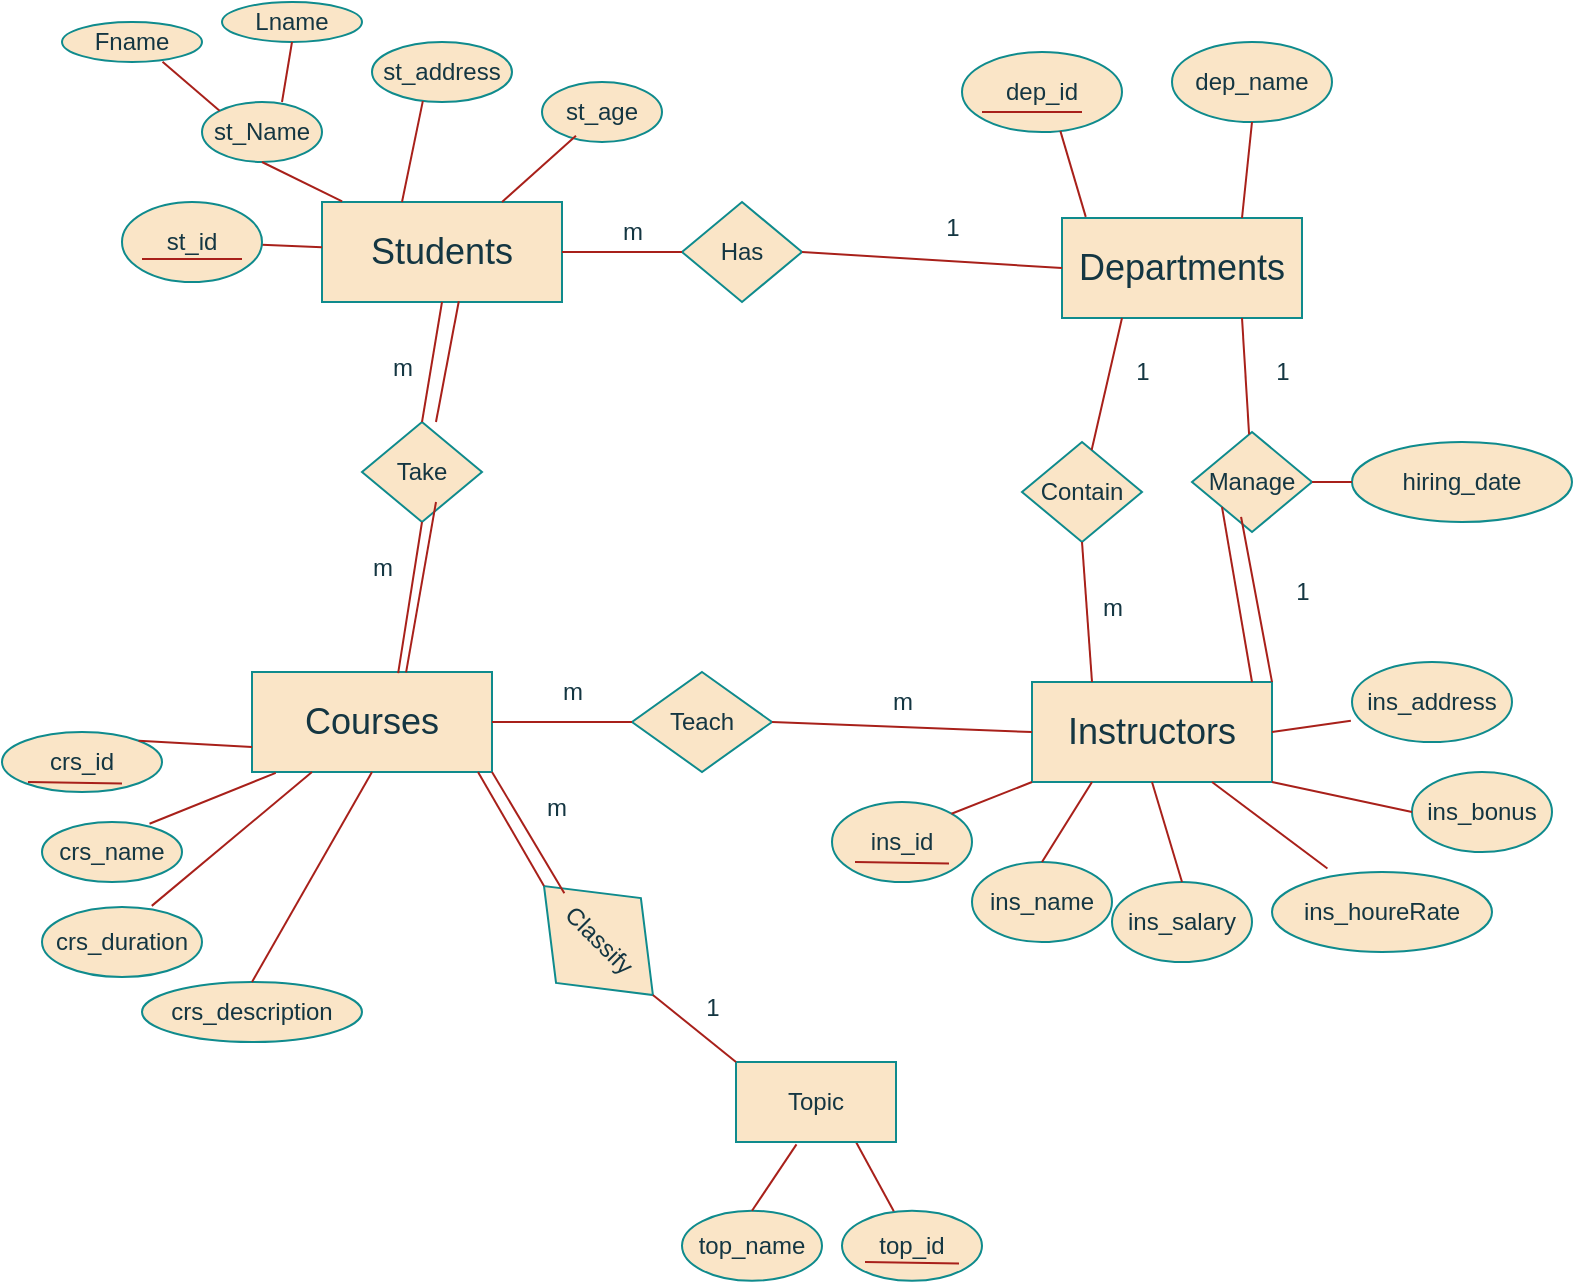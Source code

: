 <mxfile version="21.4.0" type="device">
  <diagram name="Page-1" id="m6LiDKTiwt1INzLszWRo">
    <mxGraphModel dx="941" dy="641" grid="1" gridSize="10" guides="1" tooltips="1" connect="1" arrows="1" fold="1" page="1" pageScale="1" pageWidth="850" pageHeight="1100" math="0" shadow="0">
      <root>
        <mxCell id="0" />
        <mxCell id="1" parent="0" />
        <mxCell id="ZL30iIRuhbm7L_Ruz17T-1" value="&lt;font style=&quot;font-size: 18px;&quot;&gt;Departments&lt;/font&gt;" style="rounded=0;whiteSpace=wrap;html=1;labelBackgroundColor=none;fillColor=#FAE5C7;strokeColor=#0F8B8D;fontColor=#143642;" parent="1" vertex="1">
          <mxGeometry x="563" y="168" width="120" height="50" as="geometry" />
        </mxCell>
        <mxCell id="ZL30iIRuhbm7L_Ruz17T-2" value="&lt;font style=&quot;font-size: 18px;&quot;&gt;Students&lt;/font&gt;" style="rounded=0;whiteSpace=wrap;html=1;labelBackgroundColor=none;fillColor=#FAE5C7;strokeColor=#0F8B8D;fontColor=#143642;" parent="1" vertex="1">
          <mxGeometry x="193" y="160" width="120" height="50" as="geometry" />
        </mxCell>
        <mxCell id="ZL30iIRuhbm7L_Ruz17T-3" value="st_Name" style="ellipse;whiteSpace=wrap;html=1;labelBackgroundColor=none;fillColor=#FAE5C7;strokeColor=#0F8B8D;fontColor=#143642;" parent="1" vertex="1">
          <mxGeometry x="133" y="110" width="60" height="30" as="geometry" />
        </mxCell>
        <mxCell id="ZL30iIRuhbm7L_Ruz17T-5" value="Fname" style="ellipse;whiteSpace=wrap;html=1;labelBackgroundColor=none;fillColor=#FAE5C7;strokeColor=#0F8B8D;fontColor=#143642;" parent="1" vertex="1">
          <mxGeometry x="63" y="70" width="70" height="20" as="geometry" />
        </mxCell>
        <mxCell id="ZL30iIRuhbm7L_Ruz17T-6" value="Lname" style="ellipse;whiteSpace=wrap;html=1;labelBackgroundColor=none;fillColor=#FAE5C7;strokeColor=#0F8B8D;fontColor=#143642;" parent="1" vertex="1">
          <mxGeometry x="143" y="60" width="70" height="20" as="geometry" />
        </mxCell>
        <mxCell id="ZL30iIRuhbm7L_Ruz17T-7" value="" style="endArrow=none;html=1;rounded=0;entryX=0.5;entryY=1;entryDx=0;entryDy=0;labelBackgroundColor=none;strokeColor=#A8201A;fontColor=default;" parent="1" target="ZL30iIRuhbm7L_Ruz17T-6" edge="1">
          <mxGeometry width="50" height="50" relative="1" as="geometry">
            <mxPoint x="173" y="110" as="sourcePoint" />
            <mxPoint x="553" y="290" as="targetPoint" />
          </mxGeometry>
        </mxCell>
        <mxCell id="ZL30iIRuhbm7L_Ruz17T-8" value="" style="endArrow=none;html=1;rounded=0;entryX=0.5;entryY=1;entryDx=0;entryDy=0;exitX=0.084;exitY=-0.007;exitDx=0;exitDy=0;exitPerimeter=0;labelBackgroundColor=none;strokeColor=#A8201A;fontColor=default;" parent="1" source="ZL30iIRuhbm7L_Ruz17T-2" target="ZL30iIRuhbm7L_Ruz17T-3" edge="1">
          <mxGeometry width="50" height="50" relative="1" as="geometry">
            <mxPoint x="213" y="150" as="sourcePoint" />
            <mxPoint x="408" y="10" as="targetPoint" />
          </mxGeometry>
        </mxCell>
        <mxCell id="ZL30iIRuhbm7L_Ruz17T-9" value="" style="endArrow=none;html=1;rounded=0;entryX=0.718;entryY=0.996;entryDx=0;entryDy=0;entryPerimeter=0;exitX=0;exitY=0;exitDx=0;exitDy=0;labelBackgroundColor=none;strokeColor=#A8201A;fontColor=default;" parent="1" source="ZL30iIRuhbm7L_Ruz17T-3" target="ZL30iIRuhbm7L_Ruz17T-5" edge="1">
          <mxGeometry width="50" height="50" relative="1" as="geometry">
            <mxPoint x="293" y="170" as="sourcePoint" />
            <mxPoint x="313" y="50" as="targetPoint" />
          </mxGeometry>
        </mxCell>
        <mxCell id="ZL30iIRuhbm7L_Ruz17T-11" value="" style="endArrow=none;html=1;rounded=0;labelBackgroundColor=none;strokeColor=#A8201A;fontColor=default;" parent="1" source="ZL30iIRuhbm7L_Ruz17T-4" target="ZL30iIRuhbm7L_Ruz17T-2" edge="1">
          <mxGeometry width="50" height="50" relative="1" as="geometry">
            <mxPoint x="503" y="340" as="sourcePoint" />
            <mxPoint x="553" y="290" as="targetPoint" />
          </mxGeometry>
        </mxCell>
        <mxCell id="ZL30iIRuhbm7L_Ruz17T-13" value="st_address" style="ellipse;whiteSpace=wrap;html=1;labelBackgroundColor=none;fillColor=#FAE5C7;strokeColor=#0F8B8D;fontColor=#143642;" parent="1" vertex="1">
          <mxGeometry x="218" y="80" width="70" height="30" as="geometry" />
        </mxCell>
        <mxCell id="ZL30iIRuhbm7L_Ruz17T-4" value="st_id" style="ellipse;whiteSpace=wrap;html=1;labelBackgroundColor=none;fillColor=#FAE5C7;strokeColor=#0F8B8D;fontColor=#143642;" parent="1" vertex="1">
          <mxGeometry x="93" y="160" width="70" height="40" as="geometry" />
        </mxCell>
        <mxCell id="ZL30iIRuhbm7L_Ruz17T-15" style="edgeStyle=orthogonalEdgeStyle;rounded=0;orthogonalLoop=1;jettySize=auto;html=1;exitX=0.5;exitY=1;exitDx=0;exitDy=0;labelBackgroundColor=none;strokeColor=#A8201A;fontColor=default;" parent="1" source="ZL30iIRuhbm7L_Ruz17T-4" target="ZL30iIRuhbm7L_Ruz17T-4" edge="1">
          <mxGeometry relative="1" as="geometry" />
        </mxCell>
        <mxCell id="ZL30iIRuhbm7L_Ruz17T-16" value="" style="endArrow=none;html=1;rounded=0;labelBackgroundColor=none;strokeColor=#A8201A;fontColor=default;" parent="1" edge="1">
          <mxGeometry width="50" height="50" relative="1" as="geometry">
            <mxPoint x="153" y="188.5" as="sourcePoint" />
            <mxPoint x="103" y="188.5" as="targetPoint" />
          </mxGeometry>
        </mxCell>
        <mxCell id="ZL30iIRuhbm7L_Ruz17T-17" value="" style="endArrow=none;html=1;rounded=0;entryX=0.363;entryY=0.985;entryDx=0;entryDy=0;entryPerimeter=0;labelBackgroundColor=none;strokeColor=#A8201A;fontColor=default;" parent="1" target="ZL30iIRuhbm7L_Ruz17T-13" edge="1">
          <mxGeometry width="50" height="50" relative="1" as="geometry">
            <mxPoint x="233" y="160" as="sourcePoint" />
            <mxPoint x="323" y="120" as="targetPoint" />
          </mxGeometry>
        </mxCell>
        <mxCell id="ZL30iIRuhbm7L_Ruz17T-18" value="st_age" style="ellipse;whiteSpace=wrap;html=1;labelBackgroundColor=none;fillColor=#FAE5C7;strokeColor=#0F8B8D;fontColor=#143642;" parent="1" vertex="1">
          <mxGeometry x="303" y="100" width="60" height="30" as="geometry" />
        </mxCell>
        <mxCell id="ZL30iIRuhbm7L_Ruz17T-19" value="" style="endArrow=none;html=1;rounded=0;entryX=0.283;entryY=0.896;entryDx=0;entryDy=0;exitX=0.75;exitY=0;exitDx=0;exitDy=0;entryPerimeter=0;labelBackgroundColor=none;strokeColor=#A8201A;fontColor=default;" parent="1" source="ZL30iIRuhbm7L_Ruz17T-2" target="ZL30iIRuhbm7L_Ruz17T-18" edge="1">
          <mxGeometry width="50" height="50" relative="1" as="geometry">
            <mxPoint x="242" y="168" as="sourcePoint" />
            <mxPoint x="273" y="126" as="targetPoint" />
          </mxGeometry>
        </mxCell>
        <mxCell id="ZL30iIRuhbm7L_Ruz17T-22" value="dep_id" style="ellipse;whiteSpace=wrap;html=1;labelBackgroundColor=none;fillColor=#FAE5C7;strokeColor=#0F8B8D;fontColor=#143642;" parent="1" vertex="1">
          <mxGeometry x="513" y="85" width="80" height="40" as="geometry" />
        </mxCell>
        <mxCell id="ZL30iIRuhbm7L_Ruz17T-23" value="" style="endArrow=none;html=1;rounded=0;labelBackgroundColor=none;strokeColor=#A8201A;fontColor=default;" parent="1" edge="1">
          <mxGeometry width="50" height="50" relative="1" as="geometry">
            <mxPoint x="573" y="115" as="sourcePoint" />
            <mxPoint x="523" y="115" as="targetPoint" />
          </mxGeometry>
        </mxCell>
        <mxCell id="ZL30iIRuhbm7L_Ruz17T-25" value="" style="endArrow=none;html=1;rounded=0;entryX=0.615;entryY=0.989;entryDx=0;entryDy=0;entryPerimeter=0;exitX=0.099;exitY=-0.011;exitDx=0;exitDy=0;exitPerimeter=0;labelBackgroundColor=none;strokeColor=#A8201A;fontColor=default;" parent="1" source="ZL30iIRuhbm7L_Ruz17T-1" target="ZL30iIRuhbm7L_Ruz17T-22" edge="1">
          <mxGeometry width="50" height="50" relative="1" as="geometry">
            <mxPoint x="628" y="150" as="sourcePoint" />
            <mxPoint x="498" y="200" as="targetPoint" />
          </mxGeometry>
        </mxCell>
        <mxCell id="ZL30iIRuhbm7L_Ruz17T-26" value="dep_name&lt;br&gt;" style="ellipse;whiteSpace=wrap;html=1;labelBackgroundColor=none;fillColor=#FAE5C7;strokeColor=#0F8B8D;fontColor=#143642;" parent="1" vertex="1">
          <mxGeometry x="618" y="80" width="80" height="40" as="geometry" />
        </mxCell>
        <mxCell id="ZL30iIRuhbm7L_Ruz17T-27" value="" style="endArrow=none;html=1;rounded=0;entryX=0.5;entryY=1;entryDx=0;entryDy=0;exitX=0.75;exitY=0;exitDx=0;exitDy=0;labelBackgroundColor=none;strokeColor=#A8201A;fontColor=default;" parent="1" source="ZL30iIRuhbm7L_Ruz17T-1" target="ZL30iIRuhbm7L_Ruz17T-26" edge="1">
          <mxGeometry width="50" height="50" relative="1" as="geometry">
            <mxPoint x="698" y="160" as="sourcePoint" />
            <mxPoint x="617" y="145" as="targetPoint" />
          </mxGeometry>
        </mxCell>
        <mxCell id="ZL30iIRuhbm7L_Ruz17T-28" value="&lt;font style=&quot;font-size: 18px;&quot;&gt;Courses&lt;/font&gt;" style="rounded=0;whiteSpace=wrap;html=1;labelBackgroundColor=none;fillColor=#FAE5C7;strokeColor=#0F8B8D;fontColor=#143642;" parent="1" vertex="1">
          <mxGeometry x="158" y="395" width="120" height="50" as="geometry" />
        </mxCell>
        <mxCell id="ZL30iIRuhbm7L_Ruz17T-29" value="crs_id" style="ellipse;whiteSpace=wrap;html=1;labelBackgroundColor=none;fillColor=#FAE5C7;strokeColor=#0F8B8D;fontColor=#143642;" parent="1" vertex="1">
          <mxGeometry x="33" y="425" width="80" height="30" as="geometry" />
        </mxCell>
        <mxCell id="ZL30iIRuhbm7L_Ruz17T-30" value="crs_duration" style="ellipse;whiteSpace=wrap;html=1;labelBackgroundColor=none;fillColor=#FAE5C7;strokeColor=#0F8B8D;fontColor=#143642;" parent="1" vertex="1">
          <mxGeometry x="53" y="512.5" width="80" height="35" as="geometry" />
        </mxCell>
        <mxCell id="ZL30iIRuhbm7L_Ruz17T-31" value="crs_description" style="ellipse;whiteSpace=wrap;html=1;labelBackgroundColor=none;fillColor=#FAE5C7;strokeColor=#0F8B8D;fontColor=#143642;" parent="1" vertex="1">
          <mxGeometry x="103" y="550" width="110" height="30" as="geometry" />
        </mxCell>
        <mxCell id="ZL30iIRuhbm7L_Ruz17T-32" value="crs_name" style="ellipse;whiteSpace=wrap;html=1;labelBackgroundColor=none;fillColor=#FAE5C7;strokeColor=#0F8B8D;fontColor=#143642;" parent="1" vertex="1">
          <mxGeometry x="53" y="470" width="70" height="30" as="geometry" />
        </mxCell>
        <mxCell id="ZL30iIRuhbm7L_Ruz17T-35" value="" style="endArrow=none;html=1;rounded=0;entryX=0;entryY=0.75;entryDx=0;entryDy=0;exitX=1;exitY=0;exitDx=0;exitDy=0;labelBackgroundColor=none;strokeColor=#A8201A;fontColor=default;" parent="1" source="ZL30iIRuhbm7L_Ruz17T-29" target="ZL30iIRuhbm7L_Ruz17T-28" edge="1">
          <mxGeometry width="50" height="50" relative="1" as="geometry">
            <mxPoint x="113" y="465" as="sourcePoint" />
            <mxPoint x="533" y="265" as="targetPoint" />
          </mxGeometry>
        </mxCell>
        <mxCell id="ZL30iIRuhbm7L_Ruz17T-36" value="" style="endArrow=none;html=1;rounded=0;exitX=0.768;exitY=0.03;exitDx=0;exitDy=0;exitPerimeter=0;entryX=0.099;entryY=1.009;entryDx=0;entryDy=0;entryPerimeter=0;labelBackgroundColor=none;strokeColor=#A8201A;fontColor=default;" parent="1" source="ZL30iIRuhbm7L_Ruz17T-32" target="ZL30iIRuhbm7L_Ruz17T-28" edge="1">
          <mxGeometry width="50" height="50" relative="1" as="geometry">
            <mxPoint x="120" y="473" as="sourcePoint" />
            <mxPoint x="183" y="465" as="targetPoint" />
          </mxGeometry>
        </mxCell>
        <mxCell id="ZL30iIRuhbm7L_Ruz17T-37" value="" style="endArrow=none;html=1;rounded=0;exitX=0.686;exitY=-0.016;exitDx=0;exitDy=0;entryX=0.25;entryY=1;entryDx=0;entryDy=0;exitPerimeter=0;labelBackgroundColor=none;strokeColor=#A8201A;fontColor=default;" parent="1" source="ZL30iIRuhbm7L_Ruz17T-30" target="ZL30iIRuhbm7L_Ruz17T-28" edge="1">
          <mxGeometry width="50" height="50" relative="1" as="geometry">
            <mxPoint x="169" y="525" as="sourcePoint" />
            <mxPoint x="193" y="463" as="targetPoint" />
          </mxGeometry>
        </mxCell>
        <mxCell id="ZL30iIRuhbm7L_Ruz17T-39" value="" style="endArrow=none;html=1;rounded=0;entryX=0.5;entryY=1;entryDx=0;entryDy=0;exitX=0.5;exitY=0;exitDx=0;exitDy=0;labelBackgroundColor=none;strokeColor=#A8201A;fontColor=default;" parent="1" source="ZL30iIRuhbm7L_Ruz17T-31" target="ZL30iIRuhbm7L_Ruz17T-28" edge="1">
          <mxGeometry width="50" height="50" relative="1" as="geometry">
            <mxPoint x="163" y="550" as="sourcePoint" />
            <mxPoint x="227" y="465" as="targetPoint" />
          </mxGeometry>
        </mxCell>
        <mxCell id="ZL30iIRuhbm7L_Ruz17T-40" value="&lt;font style=&quot;font-size: 18px;&quot;&gt;Instructors&lt;/font&gt;" style="rounded=0;whiteSpace=wrap;html=1;labelBackgroundColor=none;fillColor=#FAE5C7;strokeColor=#0F8B8D;fontColor=#143642;" parent="1" vertex="1">
          <mxGeometry x="548" y="400" width="120" height="50" as="geometry" />
        </mxCell>
        <mxCell id="ZL30iIRuhbm7L_Ruz17T-41" value="ins_name" style="ellipse;whiteSpace=wrap;html=1;labelBackgroundColor=none;fillColor=#FAE5C7;strokeColor=#0F8B8D;fontColor=#143642;" parent="1" vertex="1">
          <mxGeometry x="518" y="490" width="70" height="40" as="geometry" />
        </mxCell>
        <mxCell id="ZL30iIRuhbm7L_Ruz17T-43" value="ins_id" style="ellipse;whiteSpace=wrap;html=1;labelBackgroundColor=none;fillColor=#FAE5C7;strokeColor=#0F8B8D;fontColor=#143642;" parent="1" vertex="1">
          <mxGeometry x="448" y="460" width="70" height="40" as="geometry" />
        </mxCell>
        <mxCell id="ZL30iIRuhbm7L_Ruz17T-44" value="ins_salary" style="ellipse;whiteSpace=wrap;html=1;labelBackgroundColor=none;fillColor=#FAE5C7;strokeColor=#0F8B8D;fontColor=#143642;" parent="1" vertex="1">
          <mxGeometry x="588" y="500" width="70" height="40" as="geometry" />
        </mxCell>
        <mxCell id="ZL30iIRuhbm7L_Ruz17T-45" value="ins_houreRate" style="ellipse;whiteSpace=wrap;html=1;labelBackgroundColor=none;fillColor=#FAE5C7;strokeColor=#0F8B8D;fontColor=#143642;" parent="1" vertex="1">
          <mxGeometry x="668" y="495" width="110" height="40" as="geometry" />
        </mxCell>
        <mxCell id="ZL30iIRuhbm7L_Ruz17T-46" value="ins_bonus" style="ellipse;whiteSpace=wrap;html=1;labelBackgroundColor=none;fillColor=#FAE5C7;strokeColor=#0F8B8D;fontColor=#143642;" parent="1" vertex="1">
          <mxGeometry x="738" y="445" width="70" height="40" as="geometry" />
        </mxCell>
        <mxCell id="ZL30iIRuhbm7L_Ruz17T-47" value="ins_address" style="ellipse;whiteSpace=wrap;html=1;labelBackgroundColor=none;fillColor=#FAE5C7;strokeColor=#0F8B8D;fontColor=#143642;" parent="1" vertex="1">
          <mxGeometry x="708" y="390" width="80" height="40" as="geometry" />
        </mxCell>
        <mxCell id="ZL30iIRuhbm7L_Ruz17T-48" value="" style="endArrow=none;html=1;rounded=0;exitX=1;exitY=0;exitDx=0;exitDy=0;entryX=0;entryY=1;entryDx=0;entryDy=0;labelBackgroundColor=none;strokeColor=#A8201A;fontColor=default;" parent="1" source="ZL30iIRuhbm7L_Ruz17T-43" target="ZL30iIRuhbm7L_Ruz17T-40" edge="1">
          <mxGeometry width="50" height="50" relative="1" as="geometry">
            <mxPoint x="428" y="350" as="sourcePoint" />
            <mxPoint x="478" y="300" as="targetPoint" />
          </mxGeometry>
        </mxCell>
        <mxCell id="ZL30iIRuhbm7L_Ruz17T-49" value="" style="endArrow=none;html=1;rounded=0;exitX=0.5;exitY=0;exitDx=0;exitDy=0;entryX=0.25;entryY=1;entryDx=0;entryDy=0;labelBackgroundColor=none;strokeColor=#A8201A;fontColor=default;" parent="1" source="ZL30iIRuhbm7L_Ruz17T-41" target="ZL30iIRuhbm7L_Ruz17T-40" edge="1">
          <mxGeometry width="50" height="50" relative="1" as="geometry">
            <mxPoint x="498" y="496" as="sourcePoint" />
            <mxPoint x="558" y="460" as="targetPoint" />
          </mxGeometry>
        </mxCell>
        <mxCell id="ZL30iIRuhbm7L_Ruz17T-50" value="" style="endArrow=none;html=1;rounded=0;entryX=0.5;entryY=1;entryDx=0;entryDy=0;exitX=0.5;exitY=0;exitDx=0;exitDy=0;labelBackgroundColor=none;strokeColor=#A8201A;fontColor=default;" parent="1" source="ZL30iIRuhbm7L_Ruz17T-44" target="ZL30iIRuhbm7L_Ruz17T-40" edge="1">
          <mxGeometry width="50" height="50" relative="1" as="geometry">
            <mxPoint x="618" y="520" as="sourcePoint" />
            <mxPoint x="588" y="460" as="targetPoint" />
          </mxGeometry>
        </mxCell>
        <mxCell id="ZL30iIRuhbm7L_Ruz17T-51" value="" style="endArrow=none;html=1;rounded=0;entryX=0.75;entryY=1;entryDx=0;entryDy=0;exitX=0.252;exitY=-0.044;exitDx=0;exitDy=0;exitPerimeter=0;labelBackgroundColor=none;strokeColor=#A8201A;fontColor=default;" parent="1" source="ZL30iIRuhbm7L_Ruz17T-45" target="ZL30iIRuhbm7L_Ruz17T-40" edge="1">
          <mxGeometry width="50" height="50" relative="1" as="geometry">
            <mxPoint x="633" y="540" as="sourcePoint" />
            <mxPoint x="618" y="460" as="targetPoint" />
          </mxGeometry>
        </mxCell>
        <mxCell id="ZL30iIRuhbm7L_Ruz17T-52" value="" style="endArrow=none;html=1;rounded=0;entryX=1;entryY=1;entryDx=0;entryDy=0;exitX=0;exitY=0.5;exitDx=0;exitDy=0;labelBackgroundColor=none;strokeColor=#A8201A;fontColor=default;" parent="1" source="ZL30iIRuhbm7L_Ruz17T-46" target="ZL30iIRuhbm7L_Ruz17T-40" edge="1">
          <mxGeometry width="50" height="50" relative="1" as="geometry">
            <mxPoint x="726" y="518" as="sourcePoint" />
            <mxPoint x="648" y="460" as="targetPoint" />
          </mxGeometry>
        </mxCell>
        <mxCell id="ZL30iIRuhbm7L_Ruz17T-53" value="" style="endArrow=none;html=1;rounded=0;entryX=1;entryY=0.5;entryDx=0;entryDy=0;exitX=-0.007;exitY=0.733;exitDx=0;exitDy=0;exitPerimeter=0;labelBackgroundColor=none;strokeColor=#A8201A;fontColor=default;" parent="1" source="ZL30iIRuhbm7L_Ruz17T-47" target="ZL30iIRuhbm7L_Ruz17T-40" edge="1">
          <mxGeometry width="50" height="50" relative="1" as="geometry">
            <mxPoint x="708" y="425" as="sourcePoint" />
            <mxPoint x="678" y="460" as="targetPoint" />
          </mxGeometry>
        </mxCell>
        <mxCell id="ZL30iIRuhbm7L_Ruz17T-57" value="top_id" style="ellipse;whiteSpace=wrap;html=1;labelBackgroundColor=none;fillColor=#FAE5C7;strokeColor=#0F8B8D;fontColor=#143642;" parent="1" vertex="1">
          <mxGeometry x="453" y="664.39" width="70" height="35" as="geometry" />
        </mxCell>
        <mxCell id="ZL30iIRuhbm7L_Ruz17T-59" value="top_name" style="ellipse;whiteSpace=wrap;html=1;labelBackgroundColor=none;fillColor=#FAE5C7;strokeColor=#0F8B8D;fontColor=#143642;" parent="1" vertex="1">
          <mxGeometry x="373" y="664.39" width="70" height="35" as="geometry" />
        </mxCell>
        <mxCell id="ZL30iIRuhbm7L_Ruz17T-60" value="" style="endArrow=none;html=1;rounded=0;exitX=0.5;exitY=0;exitDx=0;exitDy=0;labelBackgroundColor=none;strokeColor=#A8201A;fontColor=default;entryX=0.378;entryY=1.03;entryDx=0;entryDy=0;entryPerimeter=0;" parent="1" source="ZL30iIRuhbm7L_Ruz17T-59" target="QyB9mnakoSr59TJeNr_S-4" edge="1">
          <mxGeometry width="50" height="50" relative="1" as="geometry">
            <mxPoint x="434" y="615.39" as="sourcePoint" />
            <mxPoint x="430" y="620" as="targetPoint" />
          </mxGeometry>
        </mxCell>
        <mxCell id="ZL30iIRuhbm7L_Ruz17T-61" value="" style="endArrow=none;html=1;rounded=0;exitX=0.37;exitY=0.006;exitDx=0;exitDy=0;exitPerimeter=0;entryX=0.75;entryY=1;entryDx=0;entryDy=0;labelBackgroundColor=none;strokeColor=#A8201A;fontColor=default;" parent="1" source="ZL30iIRuhbm7L_Ruz17T-57" target="QyB9mnakoSr59TJeNr_S-4" edge="1">
          <mxGeometry width="50" height="50" relative="1" as="geometry">
            <mxPoint x="418" y="674.39" as="sourcePoint" />
            <mxPoint x="457.749" y="629.997" as="targetPoint" />
          </mxGeometry>
        </mxCell>
        <mxCell id="ZL30iIRuhbm7L_Ruz17T-62" value="Take" style="rhombus;whiteSpace=wrap;html=1;labelBackgroundColor=none;fillColor=#FAE5C7;strokeColor=#0F8B8D;fontColor=#143642;" parent="1" vertex="1">
          <mxGeometry x="213" y="270" width="60" height="50" as="geometry" />
        </mxCell>
        <mxCell id="ZL30iIRuhbm7L_Ruz17T-63" value="" style="endArrow=none;html=1;rounded=0;entryX=0.5;entryY=1;entryDx=0;entryDy=0;exitX=0.609;exitY=0.011;exitDx=0;exitDy=0;exitPerimeter=0;labelBackgroundColor=none;strokeColor=#A8201A;fontColor=default;" parent="1" source="ZL30iIRuhbm7L_Ruz17T-28" target="ZL30iIRuhbm7L_Ruz17T-62" edge="1">
          <mxGeometry width="50" height="50" relative="1" as="geometry">
            <mxPoint x="233" y="390" as="sourcePoint" />
            <mxPoint x="228" y="455" as="targetPoint" />
          </mxGeometry>
        </mxCell>
        <mxCell id="ZL30iIRuhbm7L_Ruz17T-64" value="" style="endArrow=none;html=1;rounded=0;entryX=0.5;entryY=1;entryDx=0;entryDy=0;exitX=0.5;exitY=0;exitDx=0;exitDy=0;labelBackgroundColor=none;strokeColor=#A8201A;fontColor=default;" parent="1" source="ZL30iIRuhbm7L_Ruz17T-62" target="ZL30iIRuhbm7L_Ruz17T-2" edge="1">
          <mxGeometry width="50" height="50" relative="1" as="geometry">
            <mxPoint x="243" y="400" as="sourcePoint" />
            <mxPoint x="253" y="330" as="targetPoint" />
          </mxGeometry>
        </mxCell>
        <mxCell id="ZL30iIRuhbm7L_Ruz17T-65" value="m" style="text;html=1;align=center;verticalAlign=middle;resizable=0;points=[];autosize=1;strokeColor=none;fillColor=none;labelBackgroundColor=none;fontColor=#143642;" parent="1" vertex="1">
          <mxGeometry x="218" y="228" width="30" height="30" as="geometry" />
        </mxCell>
        <mxCell id="ZL30iIRuhbm7L_Ruz17T-66" value="m" style="text;html=1;align=center;verticalAlign=middle;resizable=0;points=[];autosize=1;strokeColor=none;fillColor=none;labelBackgroundColor=none;fontColor=#143642;" parent="1" vertex="1">
          <mxGeometry x="208" y="328" width="30" height="30" as="geometry" />
        </mxCell>
        <mxCell id="ZL30iIRuhbm7L_Ruz17T-67" value="Contain" style="rhombus;whiteSpace=wrap;html=1;labelBackgroundColor=none;fillColor=#FAE5C7;strokeColor=#0F8B8D;fontColor=#143642;" parent="1" vertex="1">
          <mxGeometry x="543" y="280" width="60" height="50" as="geometry" />
        </mxCell>
        <mxCell id="ZL30iIRuhbm7L_Ruz17T-68" value="" style="endArrow=none;html=1;rounded=0;entryX=0.25;entryY=1;entryDx=0;entryDy=0;labelBackgroundColor=none;strokeColor=#A8201A;fontColor=default;" parent="1" source="ZL30iIRuhbm7L_Ruz17T-67" target="ZL30iIRuhbm7L_Ruz17T-1" edge="1">
          <mxGeometry width="50" height="50" relative="1" as="geometry">
            <mxPoint x="708" y="170" as="sourcePoint" />
            <mxPoint x="718" y="135" as="targetPoint" />
          </mxGeometry>
        </mxCell>
        <mxCell id="ZL30iIRuhbm7L_Ruz17T-69" value="" style="endArrow=none;html=1;rounded=0;entryX=0.25;entryY=0;entryDx=0;entryDy=0;exitX=0.5;exitY=1;exitDx=0;exitDy=0;labelBackgroundColor=none;strokeColor=#A8201A;fontColor=default;" parent="1" source="ZL30iIRuhbm7L_Ruz17T-67" target="ZL30iIRuhbm7L_Ruz17T-40" edge="1">
          <mxGeometry width="50" height="50" relative="1" as="geometry">
            <mxPoint x="653" y="294" as="sourcePoint" />
            <mxPoint x="670" y="222" as="targetPoint" />
          </mxGeometry>
        </mxCell>
        <mxCell id="ZL30iIRuhbm7L_Ruz17T-72" value="1" style="text;html=1;align=center;verticalAlign=middle;resizable=0;points=[];autosize=1;strokeColor=none;fillColor=none;labelBackgroundColor=none;fontColor=#143642;" parent="1" vertex="1">
          <mxGeometry x="588" y="230" width="30" height="30" as="geometry" />
        </mxCell>
        <mxCell id="ZL30iIRuhbm7L_Ruz17T-73" value="m" style="text;html=1;align=center;verticalAlign=middle;resizable=0;points=[];autosize=1;strokeColor=none;fillColor=none;labelBackgroundColor=none;fontColor=#143642;" parent="1" vertex="1">
          <mxGeometry x="573" y="348" width="30" height="30" as="geometry" />
        </mxCell>
        <mxCell id="ZL30iIRuhbm7L_Ruz17T-77" value="Manage" style="rhombus;whiteSpace=wrap;html=1;labelBackgroundColor=none;fillColor=#FAE5C7;strokeColor=#0F8B8D;fontColor=#143642;" parent="1" vertex="1">
          <mxGeometry x="628" y="275" width="60" height="50" as="geometry" />
        </mxCell>
        <mxCell id="ZL30iIRuhbm7L_Ruz17T-78" value="" style="endArrow=none;html=1;rounded=0;exitX=0;exitY=1;exitDx=0;exitDy=0;labelBackgroundColor=none;strokeColor=#A8201A;fontColor=default;" parent="1" source="ZL30iIRuhbm7L_Ruz17T-77" edge="1">
          <mxGeometry width="50" height="50" relative="1" as="geometry">
            <mxPoint x="728" y="320" as="sourcePoint" />
            <mxPoint x="658" y="400" as="targetPoint" />
          </mxGeometry>
        </mxCell>
        <mxCell id="ZL30iIRuhbm7L_Ruz17T-81" value="" style="endArrow=none;html=1;rounded=0;exitX=0.409;exitY=0.849;exitDx=0;exitDy=0;exitPerimeter=0;labelBackgroundColor=none;strokeColor=#A8201A;fontColor=default;" parent="1" source="ZL30iIRuhbm7L_Ruz17T-77" edge="1">
          <mxGeometry width="50" height="50" relative="1" as="geometry">
            <mxPoint x="738" y="330" as="sourcePoint" />
            <mxPoint x="668" y="400" as="targetPoint" />
          </mxGeometry>
        </mxCell>
        <mxCell id="ZL30iIRuhbm7L_Ruz17T-82" value="" style="endArrow=none;html=1;rounded=0;exitX=0.75;exitY=1;exitDx=0;exitDy=0;labelBackgroundColor=none;strokeColor=#A8201A;fontColor=default;" parent="1" source="ZL30iIRuhbm7L_Ruz17T-1" target="ZL30iIRuhbm7L_Ruz17T-77" edge="1">
          <mxGeometry width="50" height="50" relative="1" as="geometry">
            <mxPoint x="743" y="332" as="sourcePoint" />
            <mxPoint x="678" y="410" as="targetPoint" />
          </mxGeometry>
        </mxCell>
        <mxCell id="ZL30iIRuhbm7L_Ruz17T-84" value="1" style="text;html=1;align=center;verticalAlign=middle;resizable=0;points=[];autosize=1;strokeColor=none;fillColor=none;labelBackgroundColor=none;fontColor=#143642;" parent="1" vertex="1">
          <mxGeometry x="658" y="230" width="30" height="30" as="geometry" />
        </mxCell>
        <mxCell id="ZL30iIRuhbm7L_Ruz17T-85" value="1" style="text;html=1;align=center;verticalAlign=middle;resizable=0;points=[];autosize=1;strokeColor=none;fillColor=none;labelBackgroundColor=none;fontColor=#143642;" parent="1" vertex="1">
          <mxGeometry x="668" y="340" width="30" height="30" as="geometry" />
        </mxCell>
        <mxCell id="ZL30iIRuhbm7L_Ruz17T-86" value="hiring_date" style="ellipse;whiteSpace=wrap;html=1;labelBackgroundColor=none;fillColor=#FAE5C7;strokeColor=#0F8B8D;fontColor=#143642;" parent="1" vertex="1">
          <mxGeometry x="708" y="280" width="110" height="40" as="geometry" />
        </mxCell>
        <mxCell id="ZL30iIRuhbm7L_Ruz17T-87" value="" style="endArrow=none;html=1;rounded=0;entryX=1;entryY=0.5;entryDx=0;entryDy=0;labelBackgroundColor=none;strokeColor=#A8201A;fontColor=default;" parent="1" source="ZL30iIRuhbm7L_Ruz17T-86" target="ZL30iIRuhbm7L_Ruz17T-77" edge="1">
          <mxGeometry width="50" height="50" relative="1" as="geometry">
            <mxPoint x="663" y="228" as="sourcePoint" />
            <mxPoint x="708" y="299" as="targetPoint" />
          </mxGeometry>
        </mxCell>
        <mxCell id="ZL30iIRuhbm7L_Ruz17T-88" value="Teach" style="rhombus;whiteSpace=wrap;html=1;labelBackgroundColor=none;fillColor=#FAE5C7;strokeColor=#0F8B8D;fontColor=#143642;" parent="1" vertex="1">
          <mxGeometry x="348" y="395" width="70" height="50" as="geometry" />
        </mxCell>
        <mxCell id="ZL30iIRuhbm7L_Ruz17T-89" value="" style="endArrow=none;html=1;rounded=0;exitX=0;exitY=0.5;exitDx=0;exitDy=0;entryX=1;entryY=0.5;entryDx=0;entryDy=0;labelBackgroundColor=none;strokeColor=#A8201A;fontColor=default;" parent="1" source="ZL30iIRuhbm7L_Ruz17T-40" target="ZL30iIRuhbm7L_Ruz17T-88" edge="1">
          <mxGeometry width="50" height="50" relative="1" as="geometry">
            <mxPoint x="428" y="300" as="sourcePoint" />
            <mxPoint x="478" y="250" as="targetPoint" />
          </mxGeometry>
        </mxCell>
        <mxCell id="ZL30iIRuhbm7L_Ruz17T-90" value="" style="endArrow=none;html=1;rounded=0;exitX=0;exitY=0.5;exitDx=0;exitDy=0;entryX=1;entryY=0.5;entryDx=0;entryDy=0;labelBackgroundColor=none;strokeColor=#A8201A;fontColor=default;" parent="1" source="ZL30iIRuhbm7L_Ruz17T-88" target="ZL30iIRuhbm7L_Ruz17T-28" edge="1">
          <mxGeometry width="50" height="50" relative="1" as="geometry">
            <mxPoint x="613" y="445" as="sourcePoint" />
            <mxPoint x="483" y="440" as="targetPoint" />
          </mxGeometry>
        </mxCell>
        <mxCell id="ZL30iIRuhbm7L_Ruz17T-91" value="m" style="text;html=1;align=center;verticalAlign=middle;resizable=0;points=[];autosize=1;strokeColor=none;fillColor=none;labelBackgroundColor=none;fontColor=#143642;" parent="1" vertex="1">
          <mxGeometry x="468" y="395" width="30" height="30" as="geometry" />
        </mxCell>
        <mxCell id="ZL30iIRuhbm7L_Ruz17T-92" value="m" style="text;html=1;align=center;verticalAlign=middle;resizable=0;points=[];autosize=1;strokeColor=none;fillColor=none;labelBackgroundColor=none;fontColor=#143642;" parent="1" vertex="1">
          <mxGeometry x="303" y="390" width="30" height="30" as="geometry" />
        </mxCell>
        <mxCell id="ZL30iIRuhbm7L_Ruz17T-94" value="Has" style="rhombus;whiteSpace=wrap;html=1;labelBackgroundColor=none;fillColor=#FAE5C7;strokeColor=#0F8B8D;fontColor=#143642;" parent="1" vertex="1">
          <mxGeometry x="373" y="160" width="60" height="50" as="geometry" />
        </mxCell>
        <mxCell id="ZL30iIRuhbm7L_Ruz17T-95" value="" style="endArrow=none;html=1;rounded=0;entryX=0;entryY=0.5;entryDx=0;entryDy=0;exitX=1;exitY=0.5;exitDx=0;exitDy=0;labelBackgroundColor=none;strokeColor=#A8201A;fontColor=default;" parent="1" source="ZL30iIRuhbm7L_Ruz17T-94" target="ZL30iIRuhbm7L_Ruz17T-1" edge="1">
          <mxGeometry width="50" height="50" relative="1" as="geometry">
            <mxPoint x="428" y="300" as="sourcePoint" />
            <mxPoint x="478" y="250" as="targetPoint" />
          </mxGeometry>
        </mxCell>
        <mxCell id="ZL30iIRuhbm7L_Ruz17T-96" value="1" style="text;html=1;align=center;verticalAlign=middle;resizable=0;points=[];autosize=1;strokeColor=none;fillColor=none;labelBackgroundColor=none;fontColor=#143642;" parent="1" vertex="1">
          <mxGeometry x="493" y="158" width="30" height="30" as="geometry" />
        </mxCell>
        <mxCell id="ZL30iIRuhbm7L_Ruz17T-97" value="" style="endArrow=none;html=1;rounded=0;entryX=0;entryY=0.5;entryDx=0;entryDy=0;exitX=1;exitY=0.5;exitDx=0;exitDy=0;labelBackgroundColor=none;strokeColor=#A8201A;fontColor=default;" parent="1" source="ZL30iIRuhbm7L_Ruz17T-2" target="ZL30iIRuhbm7L_Ruz17T-94" edge="1">
          <mxGeometry width="50" height="50" relative="1" as="geometry">
            <mxPoint x="498" y="205" as="sourcePoint" />
            <mxPoint x="628" y="213" as="targetPoint" />
          </mxGeometry>
        </mxCell>
        <mxCell id="ZL30iIRuhbm7L_Ruz17T-98" value="m" style="text;html=1;align=center;verticalAlign=middle;resizable=0;points=[];autosize=1;strokeColor=none;fillColor=none;labelBackgroundColor=none;fontColor=#143642;" parent="1" vertex="1">
          <mxGeometry x="333" y="160" width="30" height="30" as="geometry" />
        </mxCell>
        <mxCell id="QyB9mnakoSr59TJeNr_S-1" value="Classify&lt;br&gt;" style="rhombus;whiteSpace=wrap;html=1;rotation=45;labelBackgroundColor=none;fillColor=#FAE5C7;strokeColor=#0F8B8D;fontColor=#143642;" vertex="1" parent="1">
          <mxGeometry x="292.73" y="499.27" width="77" height="60" as="geometry" />
        </mxCell>
        <mxCell id="QyB9mnakoSr59TJeNr_S-2" value="" style="endArrow=none;html=1;rounded=0;entryX=0.57;entryY=0.992;entryDx=0;entryDy=0;entryPerimeter=0;labelBackgroundColor=none;strokeColor=#A8201A;fontColor=default;" edge="1" parent="1" target="ZL30iIRuhbm7L_Ruz17T-2">
          <mxGeometry width="50" height="50" relative="1" as="geometry">
            <mxPoint x="250" y="270" as="sourcePoint" />
            <mxPoint x="313" y="225" as="targetPoint" />
          </mxGeometry>
        </mxCell>
        <mxCell id="QyB9mnakoSr59TJeNr_S-3" value="" style="endArrow=none;html=1;rounded=0;exitX=0.642;exitY=0.004;exitDx=0;exitDy=0;exitPerimeter=0;labelBackgroundColor=none;strokeColor=#A8201A;fontColor=default;" edge="1" parent="1" source="ZL30iIRuhbm7L_Ruz17T-28">
          <mxGeometry width="50" height="50" relative="1" as="geometry">
            <mxPoint x="240" y="390" as="sourcePoint" />
            <mxPoint x="250" y="310" as="targetPoint" />
          </mxGeometry>
        </mxCell>
        <mxCell id="QyB9mnakoSr59TJeNr_S-4" value="Topic" style="rounded=0;whiteSpace=wrap;html=1;labelBackgroundColor=none;fillColor=#FAE5C7;strokeColor=#0F8B8D;fontColor=#143642;" vertex="1" parent="1">
          <mxGeometry x="400" y="590" width="80" height="40" as="geometry" />
        </mxCell>
        <mxCell id="QyB9mnakoSr59TJeNr_S-5" value="" style="endArrow=none;html=1;rounded=0;exitX=1;exitY=1;exitDx=0;exitDy=0;entryX=0.126;entryY=0.422;entryDx=0;entryDy=0;entryPerimeter=0;labelBackgroundColor=none;strokeColor=#A8201A;fontColor=default;" edge="1" parent="1" source="ZL30iIRuhbm7L_Ruz17T-28" target="QyB9mnakoSr59TJeNr_S-1">
          <mxGeometry width="50" height="50" relative="1" as="geometry">
            <mxPoint x="253" y="530" as="sourcePoint" />
            <mxPoint x="310" y="500" as="targetPoint" />
          </mxGeometry>
        </mxCell>
        <mxCell id="QyB9mnakoSr59TJeNr_S-6" value="" style="endArrow=none;html=1;rounded=0;exitX=1;exitY=1;exitDx=0;exitDy=0;entryX=0;entryY=0.5;entryDx=0;entryDy=0;labelBackgroundColor=none;strokeColor=#A8201A;fontColor=default;" edge="1" parent="1" target="QyB9mnakoSr59TJeNr_S-1">
          <mxGeometry width="50" height="50" relative="1" as="geometry">
            <mxPoint x="271" y="445" as="sourcePoint" />
            <mxPoint x="303" y="500" as="targetPoint" />
          </mxGeometry>
        </mxCell>
        <mxCell id="QyB9mnakoSr59TJeNr_S-9" value="" style="endArrow=none;html=1;rounded=0;exitX=1;exitY=0.5;exitDx=0;exitDy=0;entryX=0;entryY=0;entryDx=0;entryDy=0;labelBackgroundColor=none;strokeColor=#A8201A;fontColor=default;" edge="1" parent="1" source="QyB9mnakoSr59TJeNr_S-1" target="QyB9mnakoSr59TJeNr_S-4">
          <mxGeometry width="50" height="50" relative="1" as="geometry">
            <mxPoint x="400" y="460" as="sourcePoint" />
            <mxPoint x="450" y="410" as="targetPoint" />
          </mxGeometry>
        </mxCell>
        <mxCell id="QyB9mnakoSr59TJeNr_S-10" value="m" style="text;html=1;align=center;verticalAlign=middle;resizable=0;points=[];autosize=1;strokeColor=none;fillColor=none;labelBackgroundColor=none;fontColor=#143642;" vertex="1" parent="1">
          <mxGeometry x="295" y="448" width="30" height="30" as="geometry" />
        </mxCell>
        <mxCell id="QyB9mnakoSr59TJeNr_S-11" value="1" style="text;html=1;align=center;verticalAlign=middle;resizable=0;points=[];autosize=1;strokeColor=none;fillColor=none;labelBackgroundColor=none;fontColor=#143642;" vertex="1" parent="1">
          <mxGeometry x="373" y="547.5" width="30" height="30" as="geometry" />
        </mxCell>
        <mxCell id="QyB9mnakoSr59TJeNr_S-12" value="" style="endArrow=none;html=1;rounded=0;labelBackgroundColor=none;strokeColor=#A8201A;fontColor=default;" edge="1" parent="1">
          <mxGeometry width="50" height="50" relative="1" as="geometry">
            <mxPoint x="464.5" y="690" as="sourcePoint" />
            <mxPoint x="511.5" y="690.73" as="targetPoint" />
          </mxGeometry>
        </mxCell>
        <mxCell id="QyB9mnakoSr59TJeNr_S-13" value="" style="endArrow=none;html=1;rounded=0;labelBackgroundColor=none;strokeColor=#A8201A;fontColor=default;" edge="1" parent="1">
          <mxGeometry width="50" height="50" relative="1" as="geometry">
            <mxPoint x="459.5" y="490" as="sourcePoint" />
            <mxPoint x="506.5" y="490.73" as="targetPoint" />
          </mxGeometry>
        </mxCell>
        <mxCell id="QyB9mnakoSr59TJeNr_S-14" value="" style="endArrow=none;html=1;rounded=0;labelBackgroundColor=none;strokeColor=#A8201A;fontColor=default;" edge="1" parent="1">
          <mxGeometry width="50" height="50" relative="1" as="geometry">
            <mxPoint x="46" y="450" as="sourcePoint" />
            <mxPoint x="93" y="450.73" as="targetPoint" />
          </mxGeometry>
        </mxCell>
      </root>
    </mxGraphModel>
  </diagram>
</mxfile>
